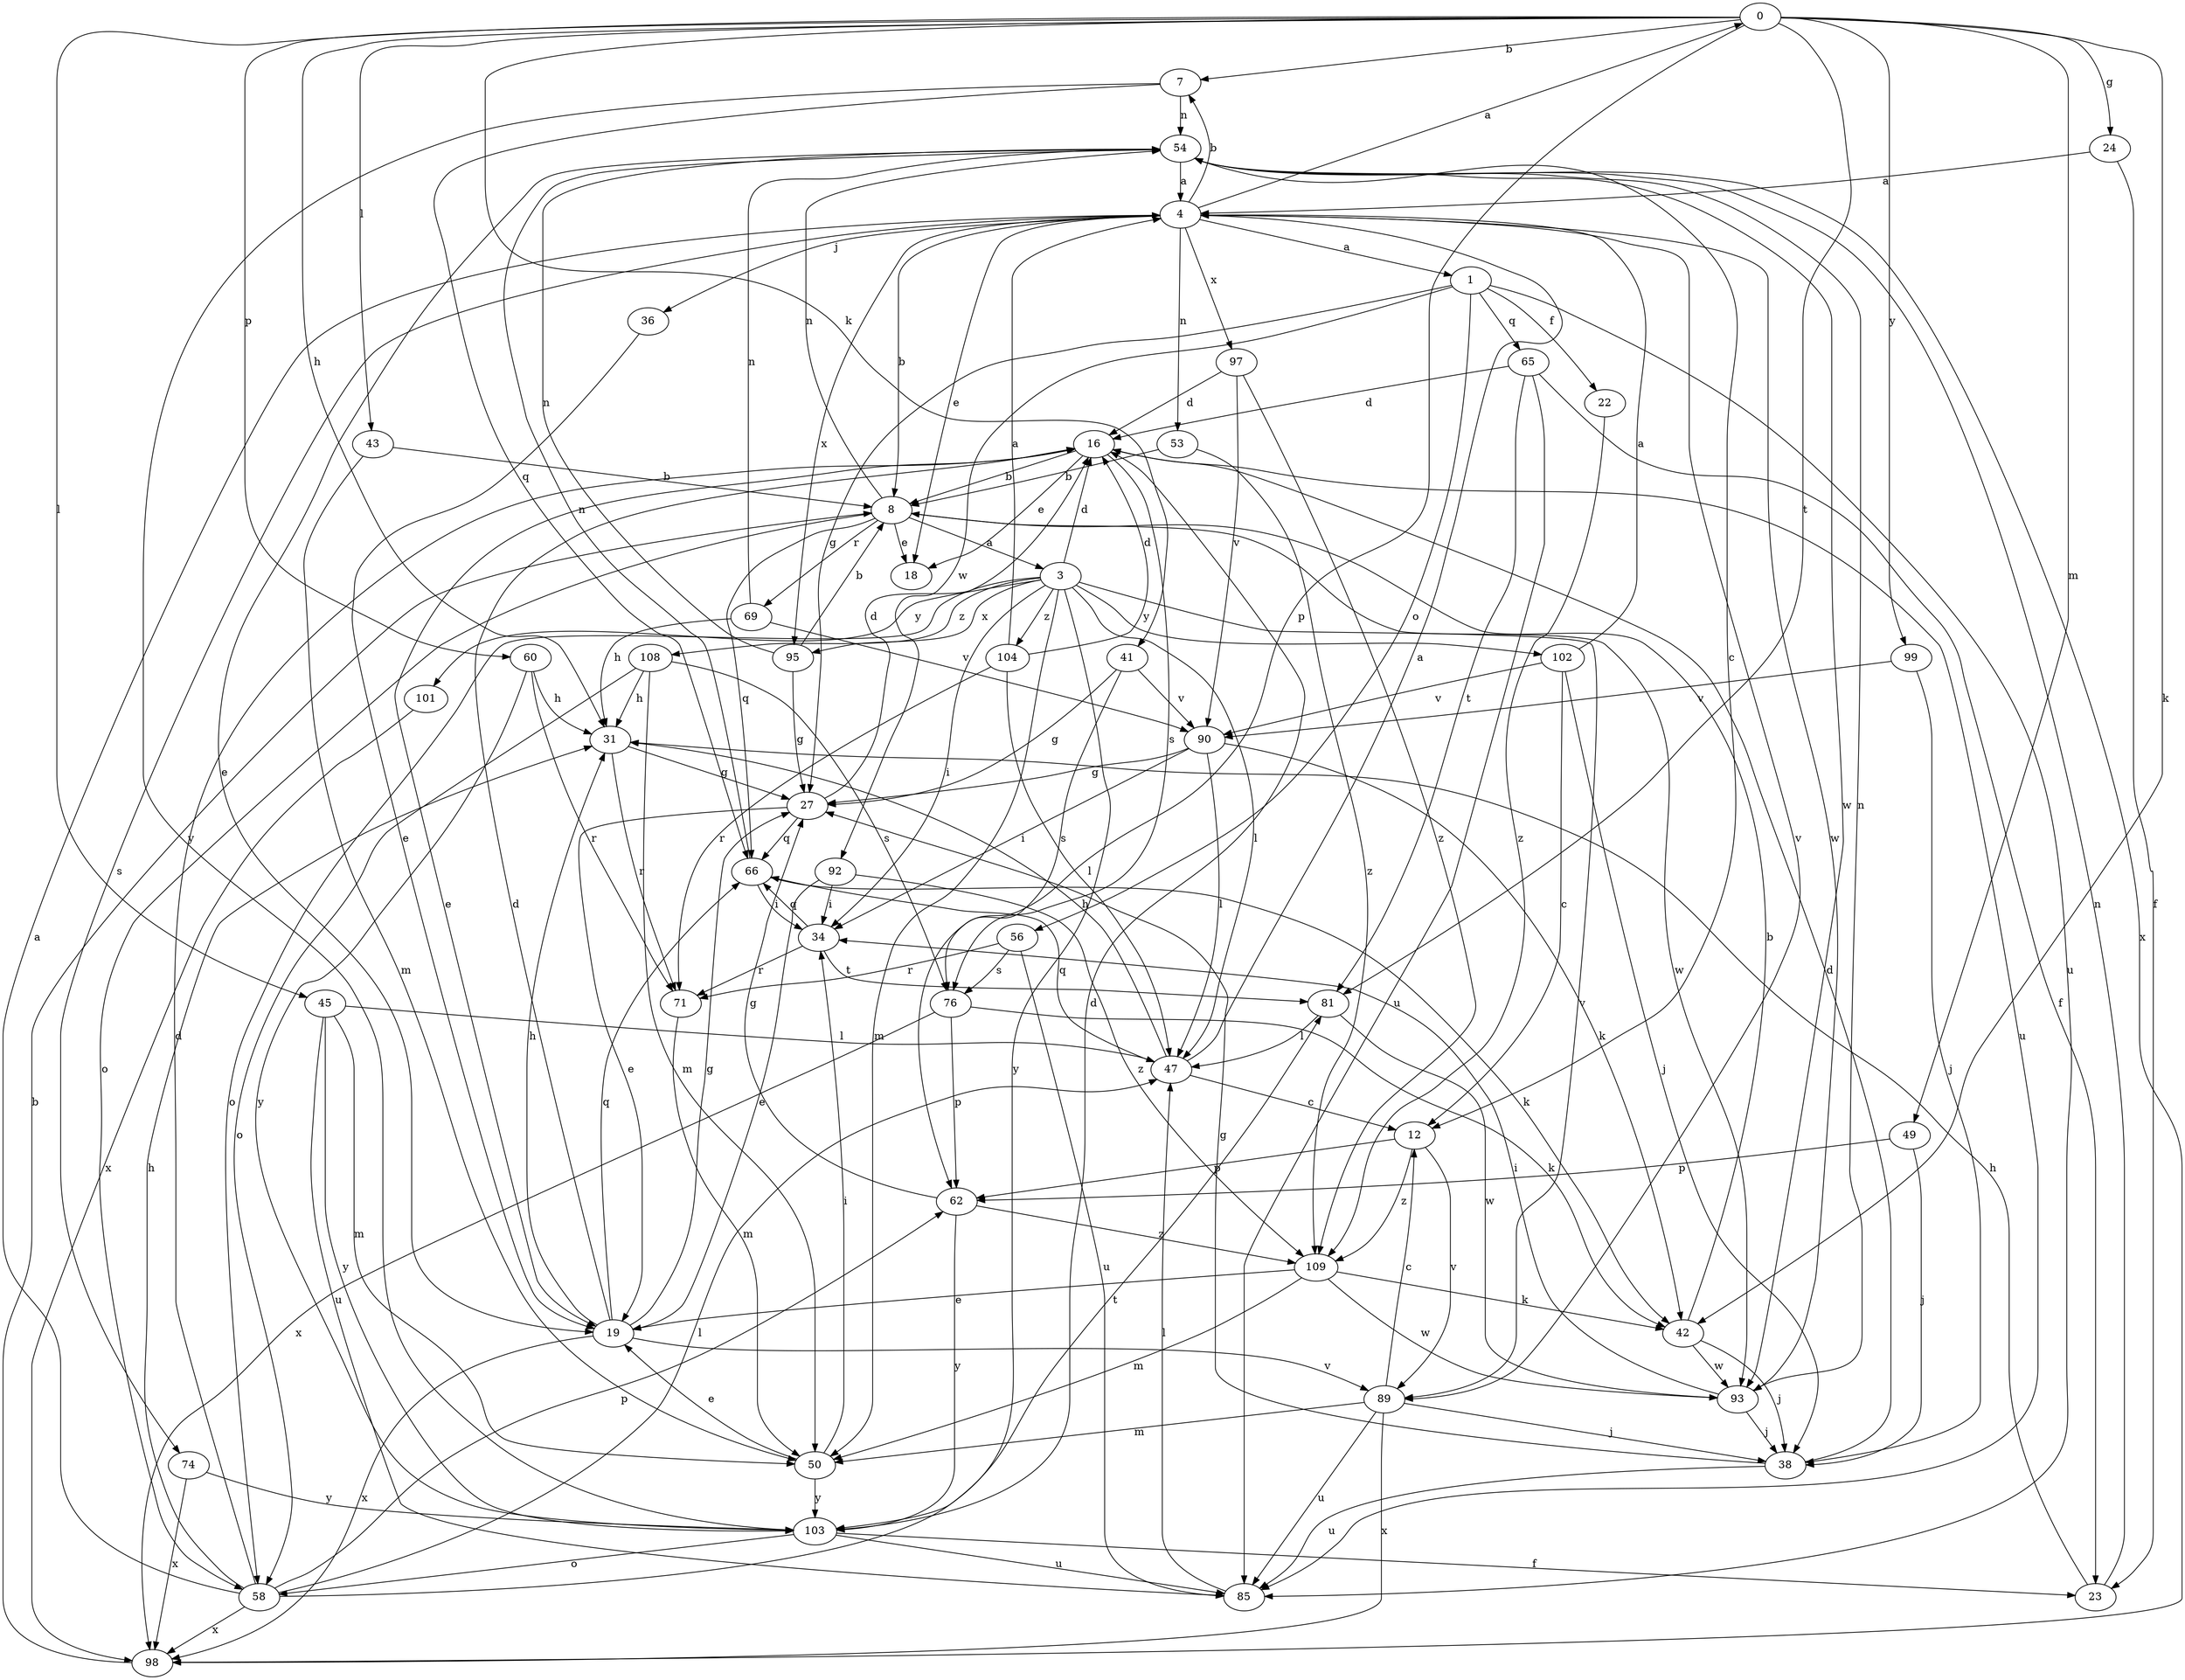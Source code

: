 strict digraph  {
0;
1;
3;
4;
7;
8;
12;
16;
18;
19;
22;
23;
24;
27;
31;
34;
36;
38;
41;
42;
43;
45;
47;
49;
50;
53;
54;
56;
58;
60;
62;
65;
66;
69;
71;
74;
76;
81;
85;
89;
90;
92;
93;
95;
97;
98;
99;
101;
102;
103;
104;
108;
109;
0 -> 7  [label=b];
0 -> 24  [label=g];
0 -> 31  [label=h];
0 -> 41  [label=k];
0 -> 42  [label=k];
0 -> 43  [label=l];
0 -> 45  [label=l];
0 -> 49  [label=m];
0 -> 60  [label=p];
0 -> 62  [label=p];
0 -> 81  [label=t];
0 -> 99  [label=y];
1 -> 22  [label=f];
1 -> 27  [label=g];
1 -> 56  [label=o];
1 -> 65  [label=q];
1 -> 85  [label=u];
1 -> 92  [label=w];
3 -> 16  [label=d];
3 -> 34  [label=i];
3 -> 47  [label=l];
3 -> 50  [label=m];
3 -> 58  [label=o];
3 -> 89  [label=v];
3 -> 95  [label=x];
3 -> 101  [label=y];
3 -> 102  [label=y];
3 -> 103  [label=y];
3 -> 104  [label=z];
3 -> 108  [label=z];
4 -> 0  [label=a];
4 -> 1  [label=a];
4 -> 7  [label=b];
4 -> 8  [label=b];
4 -> 18  [label=e];
4 -> 36  [label=j];
4 -> 53  [label=n];
4 -> 74  [label=s];
4 -> 89  [label=v];
4 -> 93  [label=w];
4 -> 95  [label=x];
4 -> 97  [label=x];
7 -> 54  [label=n];
7 -> 66  [label=q];
7 -> 103  [label=y];
8 -> 3  [label=a];
8 -> 18  [label=e];
8 -> 54  [label=n];
8 -> 58  [label=o];
8 -> 66  [label=q];
8 -> 69  [label=r];
8 -> 93  [label=w];
12 -> 62  [label=p];
12 -> 89  [label=v];
12 -> 109  [label=z];
16 -> 8  [label=b];
16 -> 18  [label=e];
16 -> 19  [label=e];
16 -> 76  [label=s];
16 -> 85  [label=u];
19 -> 16  [label=d];
19 -> 27  [label=g];
19 -> 31  [label=h];
19 -> 66  [label=q];
19 -> 89  [label=v];
19 -> 98  [label=x];
22 -> 109  [label=z];
23 -> 31  [label=h];
23 -> 54  [label=n];
24 -> 4  [label=a];
24 -> 23  [label=f];
27 -> 16  [label=d];
27 -> 19  [label=e];
27 -> 66  [label=q];
31 -> 27  [label=g];
31 -> 71  [label=r];
34 -> 66  [label=q];
34 -> 71  [label=r];
34 -> 81  [label=t];
36 -> 19  [label=e];
38 -> 16  [label=d];
38 -> 27  [label=g];
38 -> 85  [label=u];
41 -> 27  [label=g];
41 -> 76  [label=s];
41 -> 90  [label=v];
42 -> 8  [label=b];
42 -> 38  [label=j];
42 -> 93  [label=w];
43 -> 8  [label=b];
43 -> 50  [label=m];
45 -> 47  [label=l];
45 -> 50  [label=m];
45 -> 85  [label=u];
45 -> 103  [label=y];
47 -> 4  [label=a];
47 -> 12  [label=c];
47 -> 31  [label=h];
47 -> 66  [label=q];
49 -> 38  [label=j];
49 -> 62  [label=p];
50 -> 19  [label=e];
50 -> 34  [label=i];
50 -> 103  [label=y];
53 -> 8  [label=b];
53 -> 109  [label=z];
54 -> 4  [label=a];
54 -> 12  [label=c];
54 -> 19  [label=e];
54 -> 93  [label=w];
54 -> 98  [label=x];
56 -> 71  [label=r];
56 -> 76  [label=s];
56 -> 85  [label=u];
58 -> 4  [label=a];
58 -> 16  [label=d];
58 -> 31  [label=h];
58 -> 47  [label=l];
58 -> 62  [label=p];
58 -> 81  [label=t];
58 -> 98  [label=x];
60 -> 31  [label=h];
60 -> 71  [label=r];
60 -> 103  [label=y];
62 -> 27  [label=g];
62 -> 103  [label=y];
62 -> 109  [label=z];
65 -> 16  [label=d];
65 -> 23  [label=f];
65 -> 81  [label=t];
65 -> 85  [label=u];
66 -> 34  [label=i];
66 -> 42  [label=k];
66 -> 54  [label=n];
69 -> 31  [label=h];
69 -> 54  [label=n];
69 -> 90  [label=v];
71 -> 50  [label=m];
74 -> 98  [label=x];
74 -> 103  [label=y];
76 -> 42  [label=k];
76 -> 62  [label=p];
76 -> 98  [label=x];
81 -> 47  [label=l];
81 -> 93  [label=w];
85 -> 47  [label=l];
89 -> 12  [label=c];
89 -> 38  [label=j];
89 -> 50  [label=m];
89 -> 85  [label=u];
89 -> 98  [label=x];
90 -> 27  [label=g];
90 -> 34  [label=i];
90 -> 42  [label=k];
90 -> 47  [label=l];
92 -> 19  [label=e];
92 -> 34  [label=i];
92 -> 109  [label=z];
93 -> 34  [label=i];
93 -> 38  [label=j];
93 -> 54  [label=n];
95 -> 8  [label=b];
95 -> 27  [label=g];
95 -> 54  [label=n];
97 -> 16  [label=d];
97 -> 90  [label=v];
97 -> 109  [label=z];
98 -> 8  [label=b];
99 -> 38  [label=j];
99 -> 90  [label=v];
101 -> 98  [label=x];
102 -> 4  [label=a];
102 -> 12  [label=c];
102 -> 38  [label=j];
102 -> 90  [label=v];
103 -> 16  [label=d];
103 -> 23  [label=f];
103 -> 58  [label=o];
103 -> 85  [label=u];
104 -> 4  [label=a];
104 -> 16  [label=d];
104 -> 47  [label=l];
104 -> 71  [label=r];
108 -> 31  [label=h];
108 -> 50  [label=m];
108 -> 58  [label=o];
108 -> 76  [label=s];
109 -> 19  [label=e];
109 -> 42  [label=k];
109 -> 50  [label=m];
109 -> 93  [label=w];
}
